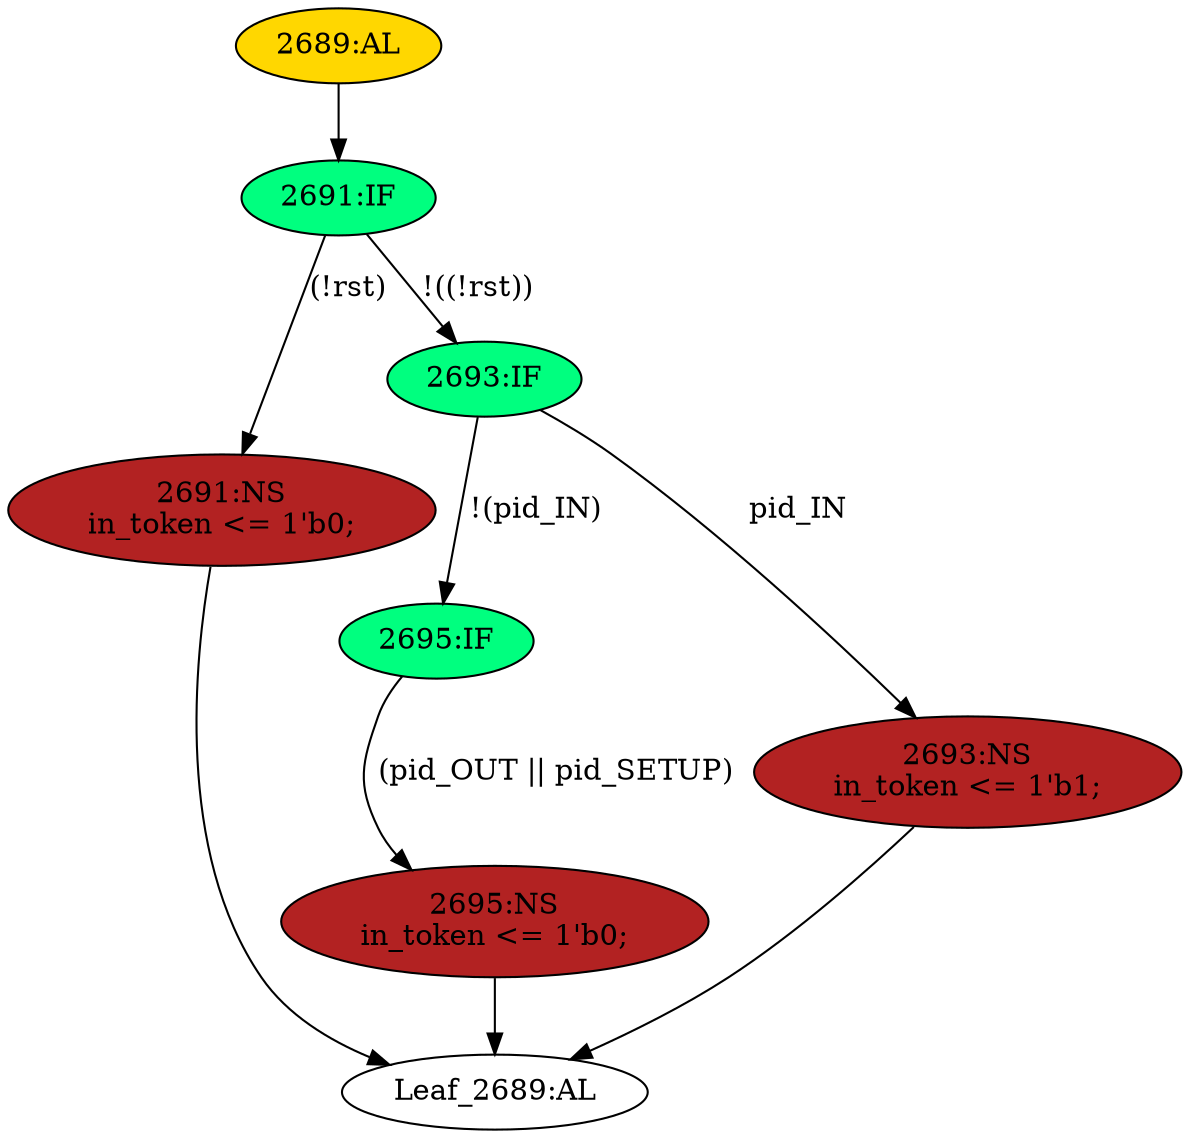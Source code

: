 strict digraph "" {
	node [label="\N"];
	"2691:NS"	 [ast="<pyverilog.vparser.ast.NonblockingSubstitution object at 0x7f13b559bf10>",
		fillcolor=firebrick,
		label="2691:NS
in_token <= 1'b0;",
		statements="[<pyverilog.vparser.ast.NonblockingSubstitution object at 0x7f13b559bf10>]",
		style=filled,
		typ=NonblockingSubstitution];
	"Leaf_2689:AL"	 [def_var="['in_token']",
		label="Leaf_2689:AL"];
	"2691:NS" -> "Leaf_2689:AL"	 [cond="[]",
		lineno=None];
	"2689:AL"	 [ast="<pyverilog.vparser.ast.Always object at 0x7f13b5575fd0>",
		clk_sens=True,
		fillcolor=gold,
		label="2689:AL",
		sens="['clk']",
		statements="[]",
		style=filled,
		typ=Always,
		use_var="['rst', 'pid_SETUP', 'pid_IN', 'pid_OUT']"];
	"2691:IF"	 [ast="<pyverilog.vparser.ast.IfStatement object at 0x7f13b55420d0>",
		fillcolor=springgreen,
		label="2691:IF",
		statements="[]",
		style=filled,
		typ=IfStatement];
	"2689:AL" -> "2691:IF"	 [cond="[]",
		lineno=None];
	"2693:IF"	 [ast="<pyverilog.vparser.ast.IfStatement object at 0x7f13b5542150>",
		fillcolor=springgreen,
		label="2693:IF",
		statements="[]",
		style=filled,
		typ=IfStatement];
	"2695:IF"	 [ast="<pyverilog.vparser.ast.IfStatement object at 0x7f13b5542190>",
		fillcolor=springgreen,
		label="2695:IF",
		statements="[]",
		style=filled,
		typ=IfStatement];
	"2693:IF" -> "2695:IF"	 [cond="['pid_IN']",
		label="!(pid_IN)",
		lineno=2693];
	"2693:NS"	 [ast="<pyverilog.vparser.ast.NonblockingSubstitution object at 0x7f13b5542410>",
		fillcolor=firebrick,
		label="2693:NS
in_token <= 1'b1;",
		statements="[<pyverilog.vparser.ast.NonblockingSubstitution object at 0x7f13b5542410>]",
		style=filled,
		typ=NonblockingSubstitution];
	"2693:IF" -> "2693:NS"	 [cond="['pid_IN']",
		label=pid_IN,
		lineno=2693];
	"2691:IF" -> "2691:NS"	 [cond="['rst']",
		label="(!rst)",
		lineno=2691];
	"2691:IF" -> "2693:IF"	 [cond="['rst']",
		label="!((!rst))",
		lineno=2691];
	"2695:NS"	 [ast="<pyverilog.vparser.ast.NonblockingSubstitution object at 0x7f13b5542210>",
		fillcolor=firebrick,
		label="2695:NS
in_token <= 1'b0;",
		statements="[<pyverilog.vparser.ast.NonblockingSubstitution object at 0x7f13b5542210>]",
		style=filled,
		typ=NonblockingSubstitution];
	"2695:IF" -> "2695:NS"	 [cond="['pid_OUT', 'pid_SETUP']",
		label="(pid_OUT || pid_SETUP)",
		lineno=2695];
	"2693:NS" -> "Leaf_2689:AL"	 [cond="[]",
		lineno=None];
	"2695:NS" -> "Leaf_2689:AL"	 [cond="[]",
		lineno=None];
}
